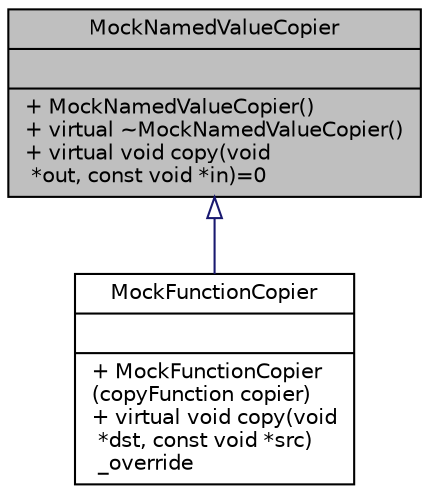 digraph "MockNamedValueCopier"
{
 // LATEX_PDF_SIZE
  edge [fontname="Helvetica",fontsize="10",labelfontname="Helvetica",labelfontsize="10"];
  node [fontname="Helvetica",fontsize="10",shape=record];
  Node1 [label="{MockNamedValueCopier\n||+  MockNamedValueCopier()\l+ virtual ~MockNamedValueCopier()\l+ virtual void copy(void\l *out, const void *in)=0\l}",height=0.2,width=0.4,color="black", fillcolor="grey75", style="filled", fontcolor="black",tooltip=" "];
  Node1 -> Node2 [dir="back",color="midnightblue",fontsize="10",style="solid",arrowtail="onormal",fontname="Helvetica"];
  Node2 [label="{MockFunctionCopier\n||+  MockFunctionCopier\l(copyFunction copier)\l+ virtual void copy(void\l *dst, const void *src)\l _override\l}",height=0.2,width=0.4,color="black", fillcolor="white", style="filled",URL="$class_mock_function_copier.html",tooltip=" "];
}
